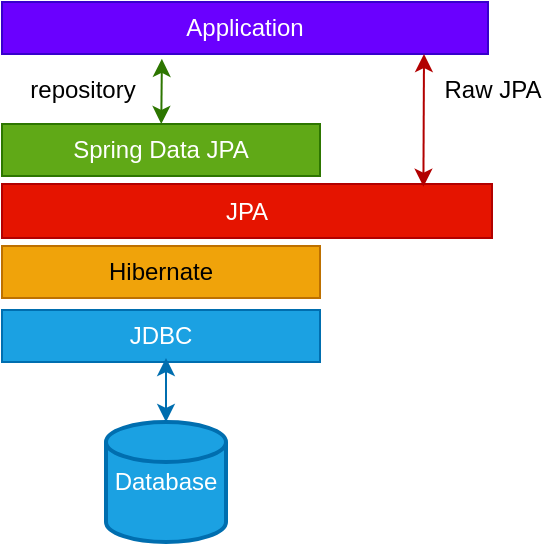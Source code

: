 <mxfile version="28.0.4">
  <diagram name="Page-1" id="iCQ4aOnSidey-CkiV1TI">
    <mxGraphModel dx="719" dy="498" grid="0" gridSize="10" guides="1" tooltips="1" connect="1" arrows="1" fold="1" page="1" pageScale="1" pageWidth="696" pageHeight="838" math="0" shadow="0">
      <root>
        <mxCell id="0" />
        <mxCell id="1" parent="0" />
        <mxCell id="E9vhUZX4BDC5i9uEim7Q-1" value="Spring Data JPA" style="rounded=0;whiteSpace=wrap;html=1;fillColor=#60a917;fontColor=#ffffff;strokeColor=#2D7600;" vertex="1" parent="1">
          <mxGeometry x="266" y="219" width="159" height="26" as="geometry" />
        </mxCell>
        <mxCell id="E9vhUZX4BDC5i9uEim7Q-2" value="Application" style="rounded=0;whiteSpace=wrap;html=1;fillColor=#6a00ff;strokeColor=#3700CC;fontColor=#ffffff;" vertex="1" parent="1">
          <mxGeometry x="266" y="158" width="243" height="26" as="geometry" />
        </mxCell>
        <mxCell id="E9vhUZX4BDC5i9uEim7Q-3" value="JPA" style="rounded=0;whiteSpace=wrap;html=1;fillColor=#e51400;fontColor=#ffffff;strokeColor=#B20000;" vertex="1" parent="1">
          <mxGeometry x="266" y="249" width="245" height="27" as="geometry" />
        </mxCell>
        <mxCell id="E9vhUZX4BDC5i9uEim7Q-4" value="Hibernate" style="rounded=0;whiteSpace=wrap;html=1;fillColor=#f0a30a;fontColor=#000000;strokeColor=#BD7000;" vertex="1" parent="1">
          <mxGeometry x="266" y="280" width="159" height="26" as="geometry" />
        </mxCell>
        <mxCell id="E9vhUZX4BDC5i9uEim7Q-5" value="JDBC" style="rounded=0;whiteSpace=wrap;html=1;fillColor=#1ba1e2;fontColor=#ffffff;strokeColor=#006EAF;" vertex="1" parent="1">
          <mxGeometry x="266" y="312" width="159" height="26" as="geometry" />
        </mxCell>
        <mxCell id="E9vhUZX4BDC5i9uEim7Q-7" value="Database" style="strokeWidth=2;html=1;shape=mxgraph.flowchart.database;whiteSpace=wrap;fillColor=#1ba1e2;fontColor=#ffffff;strokeColor=#006EAF;" vertex="1" parent="1">
          <mxGeometry x="318" y="368" width="60" height="60" as="geometry" />
        </mxCell>
        <mxCell id="E9vhUZX4BDC5i9uEim7Q-8" value="" style="endArrow=classic;startArrow=classic;html=1;rounded=0;fillColor=#1ba1e2;strokeColor=#006EAF;" edge="1" parent="1">
          <mxGeometry width="50" height="50" relative="1" as="geometry">
            <mxPoint x="348" y="368" as="sourcePoint" />
            <mxPoint x="348" y="336" as="targetPoint" />
          </mxGeometry>
        </mxCell>
        <mxCell id="E9vhUZX4BDC5i9uEim7Q-11" value="" style="endArrow=classic;startArrow=classic;html=1;rounded=0;exitX=0.86;exitY=0.049;exitDx=0;exitDy=0;exitPerimeter=0;fillColor=#e51400;strokeColor=#B20000;" edge="1" parent="1" source="E9vhUZX4BDC5i9uEim7Q-3">
          <mxGeometry width="50" height="50" relative="1" as="geometry">
            <mxPoint x="425" y="234" as="sourcePoint" />
            <mxPoint x="477" y="184" as="targetPoint" />
          </mxGeometry>
        </mxCell>
        <mxCell id="E9vhUZX4BDC5i9uEim7Q-12" value="" style="endArrow=classic;startArrow=classic;html=1;rounded=0;entryX=0.329;entryY=1.093;entryDx=0;entryDy=0;entryPerimeter=0;fillColor=#60a917;strokeColor=#2D7600;" edge="1" parent="1" source="E9vhUZX4BDC5i9uEim7Q-1" target="E9vhUZX4BDC5i9uEim7Q-2">
          <mxGeometry width="50" height="50" relative="1" as="geometry">
            <mxPoint x="333" y="386" as="sourcePoint" />
            <mxPoint x="383" y="336" as="targetPoint" />
          </mxGeometry>
        </mxCell>
        <mxCell id="E9vhUZX4BDC5i9uEim7Q-16" value="repository" style="text;html=1;align=center;verticalAlign=middle;resizable=0;points=[];autosize=1;strokeColor=none;fillColor=none;" vertex="1" parent="1">
          <mxGeometry x="270" y="189" width="71" height="26" as="geometry" />
        </mxCell>
        <mxCell id="E9vhUZX4BDC5i9uEim7Q-17" value="Raw JPA" style="text;html=1;align=center;verticalAlign=middle;resizable=0;points=[];autosize=1;strokeColor=none;fillColor=none;" vertex="1" parent="1">
          <mxGeometry x="478" y="189" width="66" height="26" as="geometry" />
        </mxCell>
      </root>
    </mxGraphModel>
  </diagram>
</mxfile>

